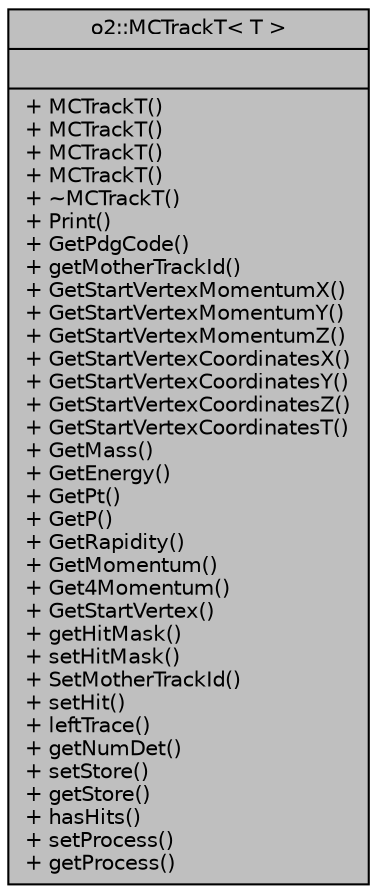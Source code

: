 digraph "o2::MCTrackT&lt; T &gt;"
{
 // INTERACTIVE_SVG=YES
  bgcolor="transparent";
  edge [fontname="Helvetica",fontsize="10",labelfontname="Helvetica",labelfontsize="10"];
  node [fontname="Helvetica",fontsize="10",shape=record];
  Node1 [label="{o2::MCTrackT\< T \>\n||+ MCTrackT()\l+ MCTrackT()\l+ MCTrackT()\l+ MCTrackT()\l+ ~MCTrackT()\l+ Print()\l+ GetPdgCode()\l+ getMotherTrackId()\l+ GetStartVertexMomentumX()\l+ GetStartVertexMomentumY()\l+ GetStartVertexMomentumZ()\l+ GetStartVertexCoordinatesX()\l+ GetStartVertexCoordinatesY()\l+ GetStartVertexCoordinatesZ()\l+ GetStartVertexCoordinatesT()\l+ GetMass()\l+ GetEnergy()\l+ GetPt()\l+ GetP()\l+ GetRapidity()\l+ GetMomentum()\l+ Get4Momentum()\l+ GetStartVertex()\l+ getHitMask()\l+ setHitMask()\l+ SetMotherTrackId()\l+ setHit()\l+ leftTrace()\l+ getNumDet()\l+ setStore()\l+ getStore()\l+ hasHits()\l+ setProcess()\l+ getProcess()\l}",height=0.2,width=0.4,color="black", fillcolor="grey75", style="filled" fontcolor="black"];
}
